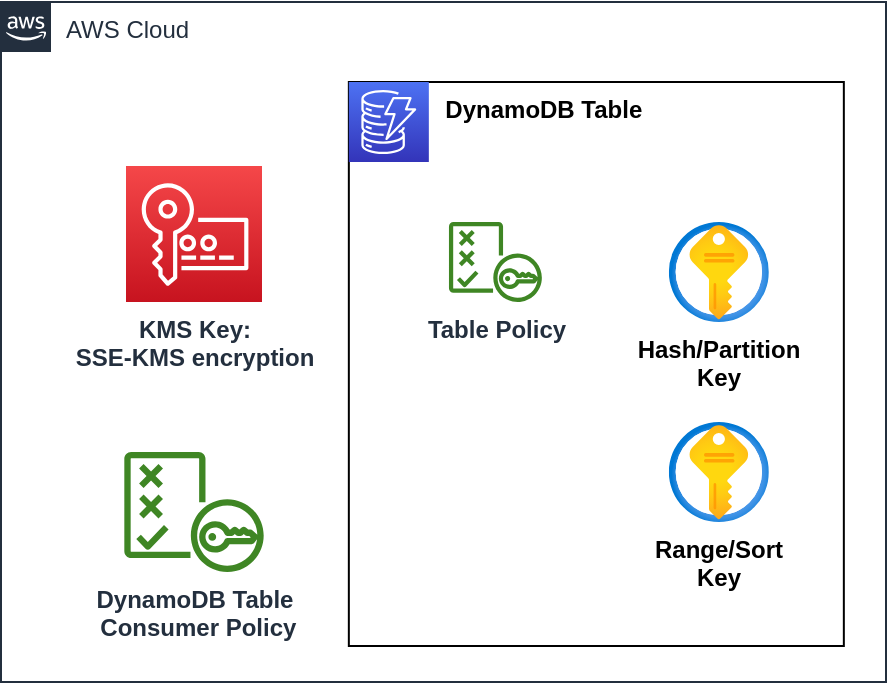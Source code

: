 <mxfile>
    <diagram id="Ht1M8jgEwFfnCIfOTk4-" name="Page-1">
        <mxGraphModel dx="1311" dy="802" grid="1" gridSize="10" guides="1" tooltips="1" connect="1" arrows="1" fold="1" page="1" pageScale="1" pageWidth="827" pageHeight="1169" math="0" shadow="0">
            <root>
                <mxCell id="0"/>
                <mxCell id="1" parent="0"/>
                <mxCell id="jZVaUwOg5UY3L9NAnvdq-71" value="AWS Cloud" style="points=[[0,0],[0.25,0],[0.5,0],[0.75,0],[1,0],[1,0.25],[1,0.5],[1,0.75],[1,1],[0.75,1],[0.5,1],[0.25,1],[0,1],[0,0.75],[0,0.5],[0,0.25]];outlineConnect=0;gradientColor=none;html=1;whiteSpace=wrap;fontSize=12;fontStyle=0;shape=mxgraph.aws4.group;grIcon=mxgraph.aws4.group_aws_cloud_alt;strokeColor=#232F3E;fillColor=none;verticalAlign=top;align=left;spacingLeft=30;fontColor=#232F3E;dashed=0;labelBackgroundColor=none;container=1;pointerEvents=0;collapsible=0;recursiveResize=0;" parent="1" vertex="1">
                    <mxGeometry x="97.5" y="120" width="442.5" height="340" as="geometry"/>
                </mxCell>
                <mxCell id="zNsFo3Li7I948aQq0WSo-4" value="&lt;b&gt;KMS Key:&lt;br&gt;SSE-KMS encryption&lt;/b&gt;" style="sketch=0;points=[[0,0,0],[0.25,0,0],[0.5,0,0],[0.75,0,0],[1,0,0],[0,1,0],[0.25,1,0],[0.5,1,0],[0.75,1,0],[1,1,0],[0,0.25,0],[0,0.5,0],[0,0.75,0],[1,0.25,0],[1,0.5,0],[1,0.75,0]];outlineConnect=0;fontColor=#232F3E;gradientColor=#F54749;gradientDirection=north;fillColor=#C7131F;strokeColor=#ffffff;dashed=0;verticalLabelPosition=bottom;verticalAlign=top;align=center;html=1;fontSize=12;fontStyle=0;aspect=fixed;shape=mxgraph.aws4.resourceIcon;resIcon=mxgraph.aws4.key_management_service;" parent="jZVaUwOg5UY3L9NAnvdq-71" vertex="1">
                    <mxGeometry x="62.5" y="82" width="68" height="68" as="geometry"/>
                </mxCell>
                <mxCell id="2" value="DynamoDB Table&lt;br&gt;&amp;nbsp;Consumer Policy" style="sketch=0;outlineConnect=0;fontColor=#232F3E;gradientColor=none;fillColor=#3F8624;strokeColor=none;dashed=0;verticalLabelPosition=bottom;verticalAlign=top;align=center;html=1;fontSize=12;fontStyle=1;aspect=fixed;pointerEvents=1;shape=mxgraph.aws4.policy;" parent="jZVaUwOg5UY3L9NAnvdq-71" vertex="1">
                    <mxGeometry x="61.575" y="225" width="69.85" height="60" as="geometry"/>
                </mxCell>
                <mxCell id="Pjr3WMdlcIu-zuZ9H2YP-44" value="&lt;b&gt;&amp;nbsp; &amp;nbsp; &amp;nbsp; &amp;nbsp; &amp;nbsp; &amp;nbsp; &amp;nbsp; DynamoDB Table&lt;/b&gt;" style="rounded=0;whiteSpace=wrap;html=1;fontSize=12;align=left;labelPosition=center;verticalLabelPosition=middle;verticalAlign=top;container=0;" parent="jZVaUwOg5UY3L9NAnvdq-71" vertex="1">
                    <mxGeometry x="173.92" y="40" width="247.5" height="282" as="geometry"/>
                </mxCell>
                <mxCell id="zNsFo3Li7I948aQq0WSo-5" value="&lt;b&gt;Table Policy&lt;/b&gt;" style="sketch=0;outlineConnect=0;fontColor=#232F3E;gradientColor=none;fillColor=#3F8624;strokeColor=none;dashed=0;verticalLabelPosition=bottom;verticalAlign=top;align=center;html=1;fontSize=12;fontStyle=0;aspect=fixed;pointerEvents=1;shape=mxgraph.aws4.policy;" parent="jZVaUwOg5UY3L9NAnvdq-71" vertex="1">
                    <mxGeometry x="223.92" y="110" width="46.57" height="40" as="geometry"/>
                </mxCell>
                <mxCell id="5" value="Hash/Partition &lt;br&gt;Key" style="aspect=fixed;html=1;points=[];align=center;image;fontSize=12;image=img/lib/azure2/security/Key_Vaults.svg;fontStyle=1" vertex="1" parent="jZVaUwOg5UY3L9NAnvdq-71">
                    <mxGeometry x="333.92" y="110" width="50" height="50" as="geometry"/>
                </mxCell>
                <mxCell id="6" value="Range/Sort &lt;br&gt;Key" style="aspect=fixed;html=1;points=[];align=center;image;fontSize=12;image=img/lib/azure2/security/Key_Vaults.svg;fontStyle=1" vertex="1" parent="jZVaUwOg5UY3L9NAnvdq-71">
                    <mxGeometry x="333.92" y="210" width="50" height="50" as="geometry"/>
                </mxCell>
                <mxCell id="7" value="" style="sketch=0;points=[[0,0,0],[0.25,0,0],[0.5,0,0],[0.75,0,0],[1,0,0],[0,1,0],[0.25,1,0],[0.5,1,0],[0.75,1,0],[1,1,0],[0,0.25,0],[0,0.5,0],[0,0.75,0],[1,0.25,0],[1,0.5,0],[1,0.75,0]];outlineConnect=0;fontColor=#232F3E;gradientColor=#4D72F3;gradientDirection=north;fillColor=#3334B9;strokeColor=#ffffff;dashed=0;verticalLabelPosition=bottom;verticalAlign=top;align=center;html=1;fontSize=12;fontStyle=0;aspect=fixed;shape=mxgraph.aws4.resourceIcon;resIcon=mxgraph.aws4.dynamodb;" vertex="1" parent="jZVaUwOg5UY3L9NAnvdq-71">
                    <mxGeometry x="173.92" y="40" width="40" height="40" as="geometry"/>
                </mxCell>
            </root>
        </mxGraphModel>
    </diagram>
</mxfile>